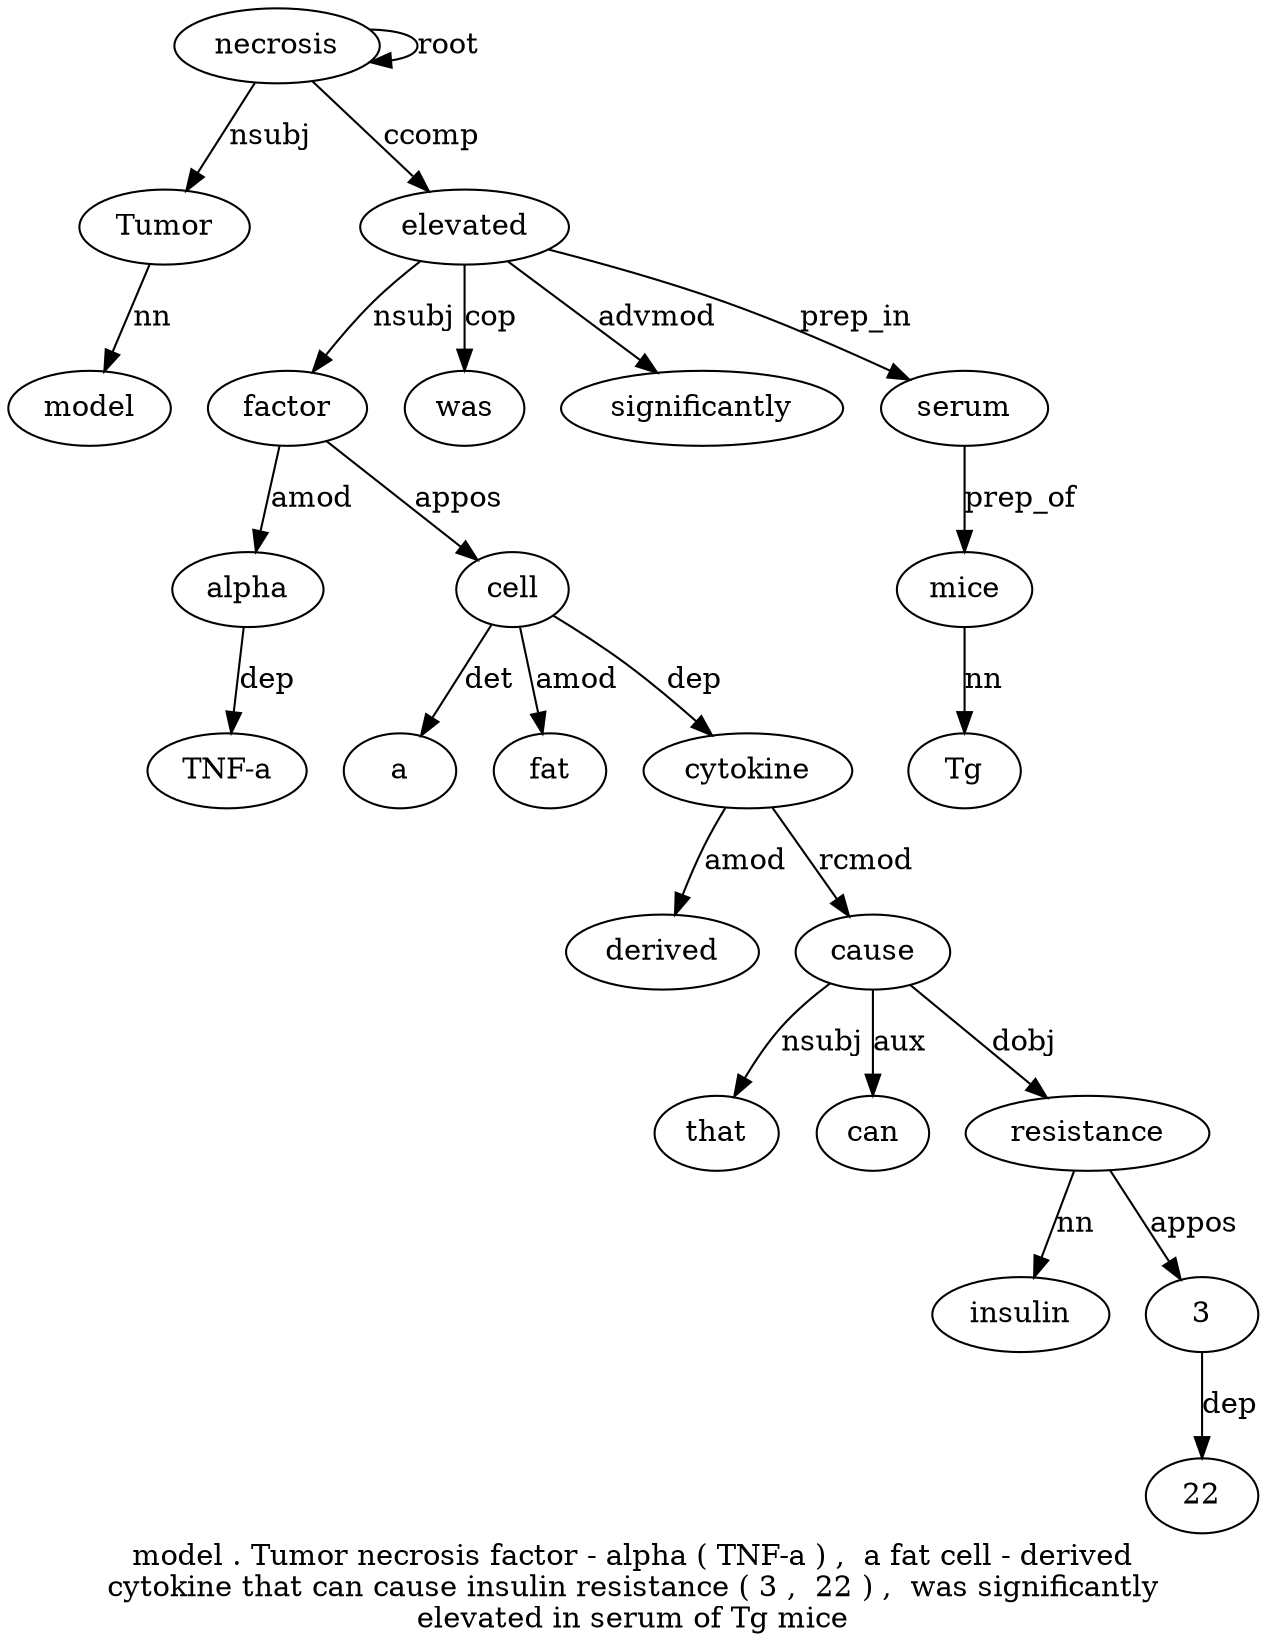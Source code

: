 digraph "model . Tumor necrosis factor - alpha ( TNF-a ) ,  a fat cell - derived cytokine that can cause insulin resistance ( 3 ,  22 ) ,  was significantly elevated in serum of Tg mice" {
label="model . Tumor necrosis factor - alpha ( TNF-a ) ,  a fat cell - derived
cytokine that can cause insulin resistance ( 3 ,  22 ) ,  was significantly
elevated in serum of Tg mice";
Tumor3 [style=filled, fillcolor=white, label=Tumor];
model1 [style=filled, fillcolor=white, label=model];
Tumor3 -> model1  [label=nn];
necrosis4 [style=filled, fillcolor=white, label=necrosis];
necrosis4 -> Tumor3  [label=nsubj];
necrosis4 -> necrosis4  [label=root];
elevated31 [style=filled, fillcolor=white, label=elevated];
factor5 [style=filled, fillcolor=white, label=factor];
elevated31 -> factor5  [label=nsubj];
alpha7 [style=filled, fillcolor=white, label=alpha];
factor5 -> alpha7  [label=amod];
"TNF-a9" [style=filled, fillcolor=white, label="TNF-a"];
alpha7 -> "TNF-a9"  [label=dep];
cell14 [style=filled, fillcolor=white, label=cell];
a12 [style=filled, fillcolor=white, label=a];
cell14 -> a12  [label=det];
fat13 [style=filled, fillcolor=white, label=fat];
cell14 -> fat13  [label=amod];
factor5 -> cell14  [label=appos];
cytokine17 [style=filled, fillcolor=white, label=cytokine];
derived16 [style=filled, fillcolor=white, label=derived];
cytokine17 -> derived16  [label=amod];
cell14 -> cytokine17  [label=dep];
cause20 [style=filled, fillcolor=white, label=cause];
that18 [style=filled, fillcolor=white, label=that];
cause20 -> that18  [label=nsubj];
can19 [style=filled, fillcolor=white, label=can];
cause20 -> can19  [label=aux];
cytokine17 -> cause20  [label=rcmod];
resistance22 [style=filled, fillcolor=white, label=resistance];
insulin21 [style=filled, fillcolor=white, label=insulin];
resistance22 -> insulin21  [label=nn];
cause20 -> resistance22  [label=dobj];
324 [style=filled, fillcolor=white, label=3];
resistance22 -> 324  [label=appos];
2226 [style=filled, fillcolor=white, label=22];
324 -> 2226  [label=dep];
was29 [style=filled, fillcolor=white, label=was];
elevated31 -> was29  [label=cop];
significantly30 [style=filled, fillcolor=white, label=significantly];
elevated31 -> significantly30  [label=advmod];
necrosis4 -> elevated31  [label=ccomp];
serum33 [style=filled, fillcolor=white, label=serum];
elevated31 -> serum33  [label=prep_in];
mice36 [style=filled, fillcolor=white, label=mice];
Tg35 [style=filled, fillcolor=white, label=Tg];
mice36 -> Tg35  [label=nn];
serum33 -> mice36  [label=prep_of];
}
